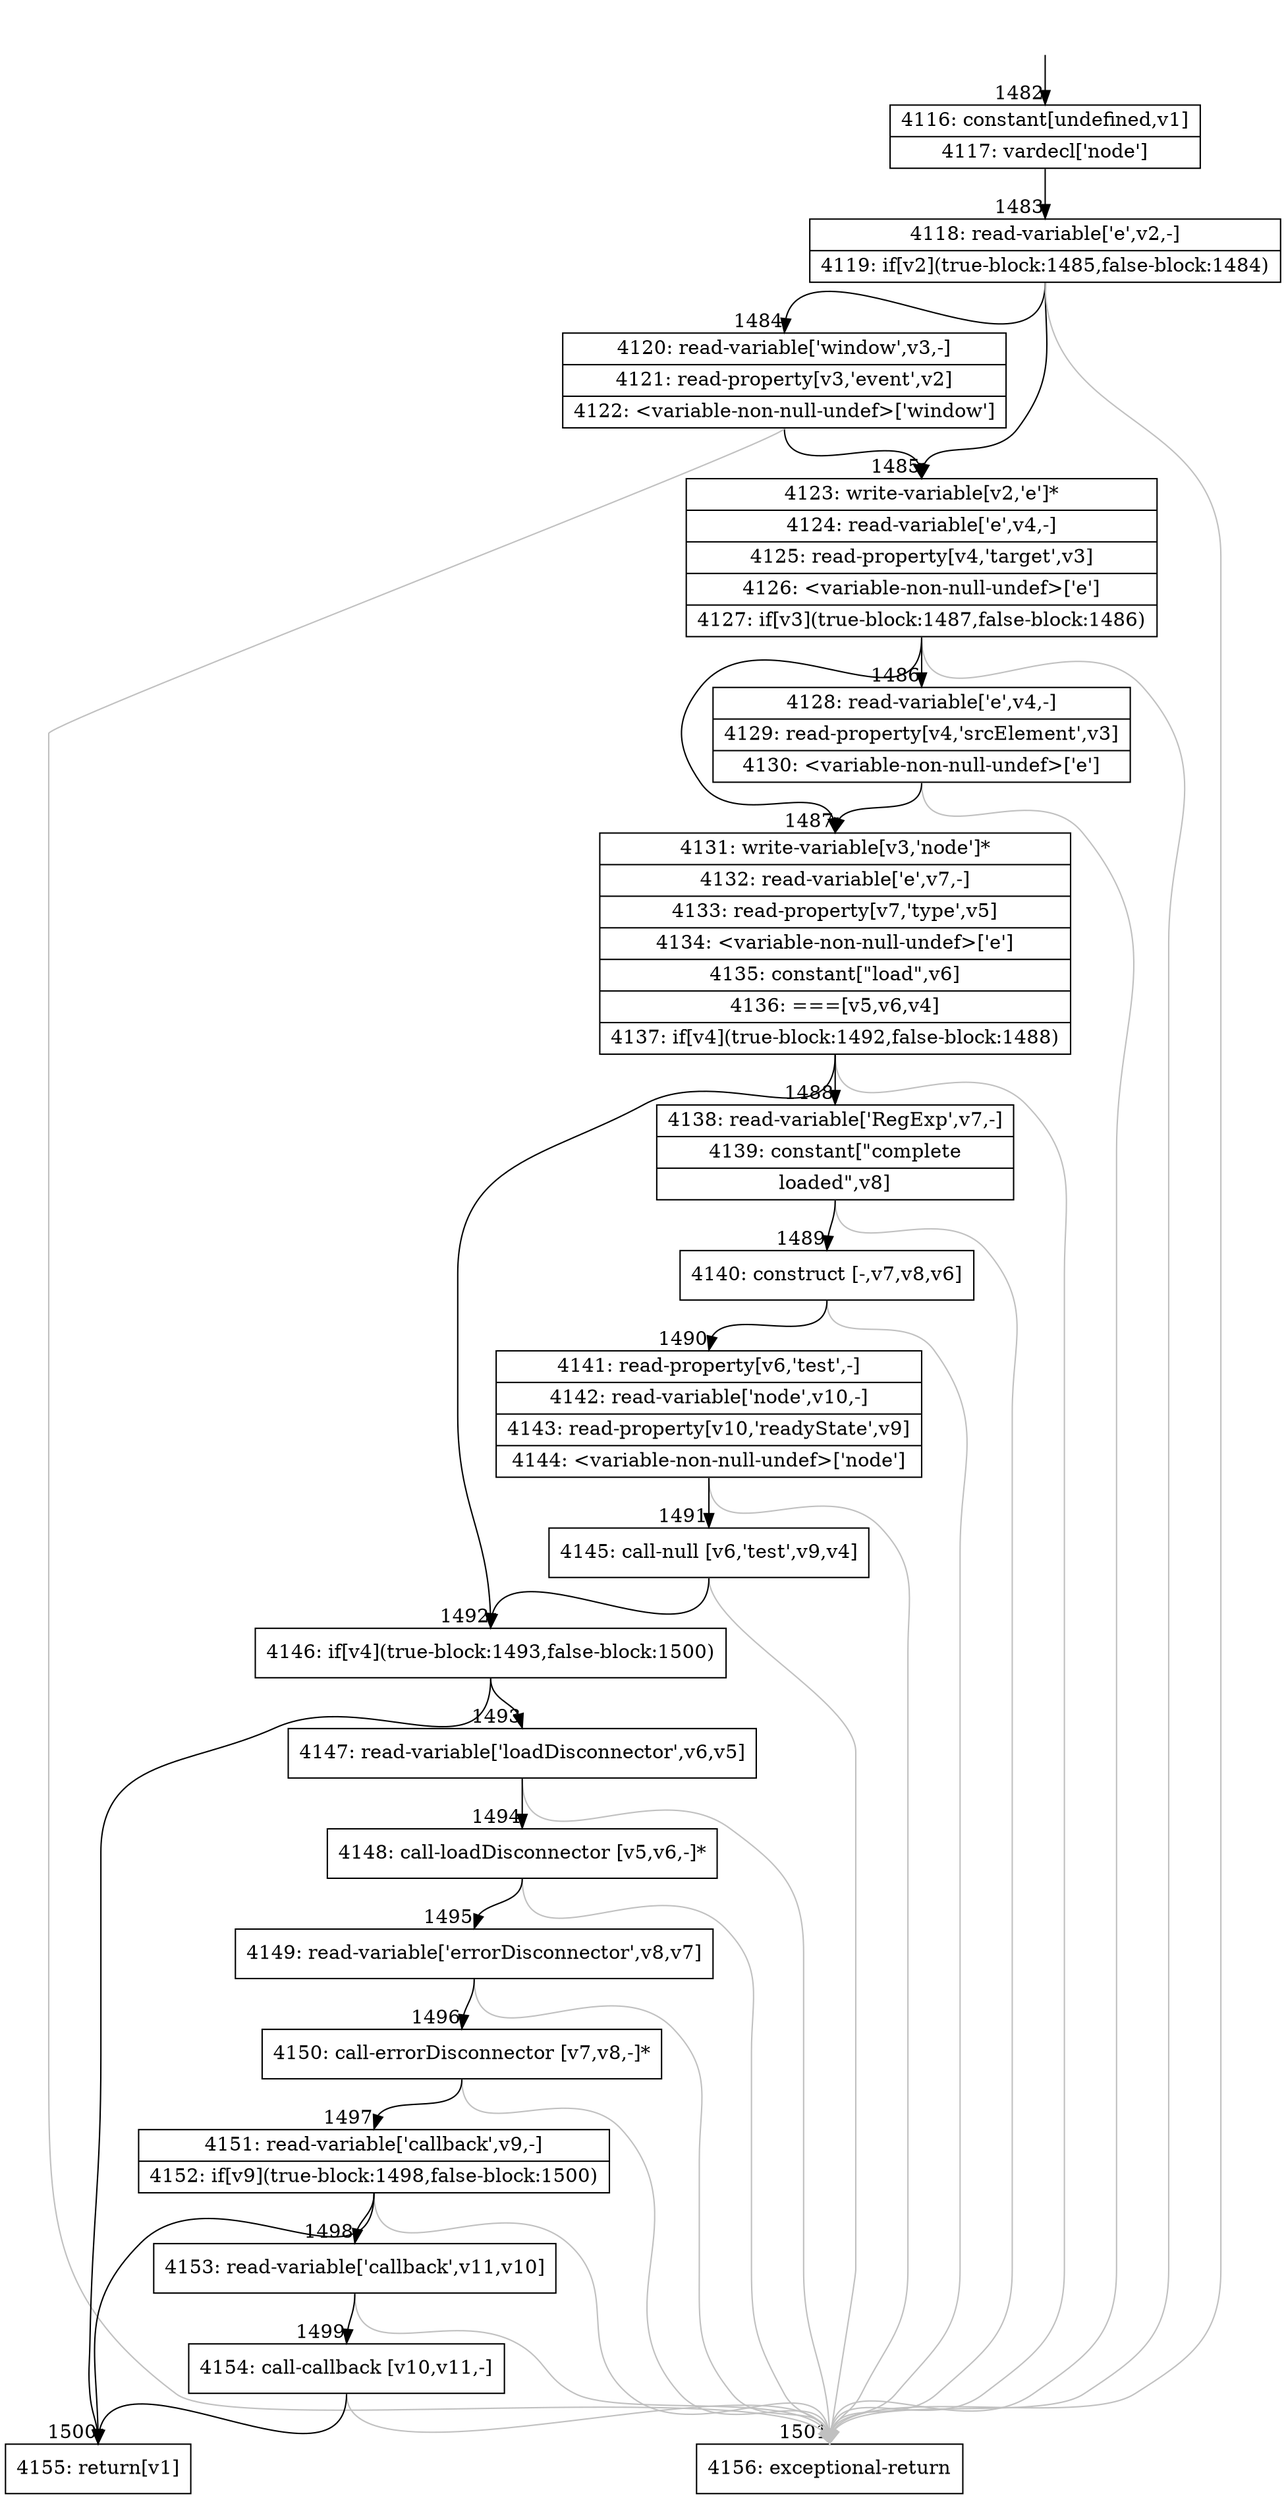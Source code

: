 digraph {
rankdir="TD"
BB_entry100[shape=none,label=""];
BB_entry100 -> BB1482 [tailport=s, headport=n, headlabel="    1482"]
BB1482 [shape=record label="{4116: constant[undefined,v1]|4117: vardecl['node']}" ] 
BB1482 -> BB1483 [tailport=s, headport=n, headlabel="      1483"]
BB1483 [shape=record label="{4118: read-variable['e',v2,-]|4119: if[v2](true-block:1485,false-block:1484)}" ] 
BB1483 -> BB1485 [tailport=s, headport=n, headlabel="      1485"]
BB1483 -> BB1484 [tailport=s, headport=n, headlabel="      1484"]
BB1483 -> BB1501 [tailport=s, headport=n, color=gray, headlabel="      1501"]
BB1484 [shape=record label="{4120: read-variable['window',v3,-]|4121: read-property[v3,'event',v2]|4122: \<variable-non-null-undef\>['window']}" ] 
BB1484 -> BB1485 [tailport=s, headport=n]
BB1484 -> BB1501 [tailport=s, headport=n, color=gray]
BB1485 [shape=record label="{4123: write-variable[v2,'e']*|4124: read-variable['e',v4,-]|4125: read-property[v4,'target',v3]|4126: \<variable-non-null-undef\>['e']|4127: if[v3](true-block:1487,false-block:1486)}" ] 
BB1485 -> BB1487 [tailport=s, headport=n, headlabel="      1487"]
BB1485 -> BB1486 [tailport=s, headport=n, headlabel="      1486"]
BB1485 -> BB1501 [tailport=s, headport=n, color=gray]
BB1486 [shape=record label="{4128: read-variable['e',v4,-]|4129: read-property[v4,'srcElement',v3]|4130: \<variable-non-null-undef\>['e']}" ] 
BB1486 -> BB1487 [tailport=s, headport=n]
BB1486 -> BB1501 [tailport=s, headport=n, color=gray]
BB1487 [shape=record label="{4131: write-variable[v3,'node']*|4132: read-variable['e',v7,-]|4133: read-property[v7,'type',v5]|4134: \<variable-non-null-undef\>['e']|4135: constant[\"load\",v6]|4136: ===[v5,v6,v4]|4137: if[v4](true-block:1492,false-block:1488)}" ] 
BB1487 -> BB1492 [tailport=s, headport=n, headlabel="      1492"]
BB1487 -> BB1488 [tailport=s, headport=n, headlabel="      1488"]
BB1487 -> BB1501 [tailport=s, headport=n, color=gray]
BB1488 [shape=record label="{4138: read-variable['RegExp',v7,-]|4139: constant[\"complete|loaded\",v8]}" ] 
BB1488 -> BB1489 [tailport=s, headport=n, headlabel="      1489"]
BB1488 -> BB1501 [tailport=s, headport=n, color=gray]
BB1489 [shape=record label="{4140: construct [-,v7,v8,v6]}" ] 
BB1489 -> BB1490 [tailport=s, headport=n, headlabel="      1490"]
BB1489 -> BB1501 [tailport=s, headport=n, color=gray]
BB1490 [shape=record label="{4141: read-property[v6,'test',-]|4142: read-variable['node',v10,-]|4143: read-property[v10,'readyState',v9]|4144: \<variable-non-null-undef\>['node']}" ] 
BB1490 -> BB1491 [tailport=s, headport=n, headlabel="      1491"]
BB1490 -> BB1501 [tailport=s, headport=n, color=gray]
BB1491 [shape=record label="{4145: call-null [v6,'test',v9,v4]}" ] 
BB1491 -> BB1492 [tailport=s, headport=n]
BB1491 -> BB1501 [tailport=s, headport=n, color=gray]
BB1492 [shape=record label="{4146: if[v4](true-block:1493,false-block:1500)}" ] 
BB1492 -> BB1493 [tailport=s, headport=n, headlabel="      1493"]
BB1492 -> BB1500 [tailport=s, headport=n, headlabel="      1500"]
BB1493 [shape=record label="{4147: read-variable['loadDisconnector',v6,v5]}" ] 
BB1493 -> BB1494 [tailport=s, headport=n, headlabel="      1494"]
BB1493 -> BB1501 [tailport=s, headport=n, color=gray]
BB1494 [shape=record label="{4148: call-loadDisconnector [v5,v6,-]*}" ] 
BB1494 -> BB1495 [tailport=s, headport=n, headlabel="      1495"]
BB1494 -> BB1501 [tailport=s, headport=n, color=gray]
BB1495 [shape=record label="{4149: read-variable['errorDisconnector',v8,v7]}" ] 
BB1495 -> BB1496 [tailport=s, headport=n, headlabel="      1496"]
BB1495 -> BB1501 [tailport=s, headport=n, color=gray]
BB1496 [shape=record label="{4150: call-errorDisconnector [v7,v8,-]*}" ] 
BB1496 -> BB1497 [tailport=s, headport=n, headlabel="      1497"]
BB1496 -> BB1501 [tailport=s, headport=n, color=gray]
BB1497 [shape=record label="{4151: read-variable['callback',v9,-]|4152: if[v9](true-block:1498,false-block:1500)}" ] 
BB1497 -> BB1500 [tailport=s, headport=n]
BB1497 -> BB1498 [tailport=s, headport=n, headlabel="      1498"]
BB1497 -> BB1501 [tailport=s, headport=n, color=gray]
BB1498 [shape=record label="{4153: read-variable['callback',v11,v10]}" ] 
BB1498 -> BB1499 [tailport=s, headport=n, headlabel="      1499"]
BB1498 -> BB1501 [tailport=s, headport=n, color=gray]
BB1499 [shape=record label="{4154: call-callback [v10,v11,-]}" ] 
BB1499 -> BB1500 [tailport=s, headport=n]
BB1499 -> BB1501 [tailport=s, headport=n, color=gray]
BB1500 [shape=record label="{4155: return[v1]}" ] 
BB1501 [shape=record label="{4156: exceptional-return}" ] 
//#$~ 1720
}
